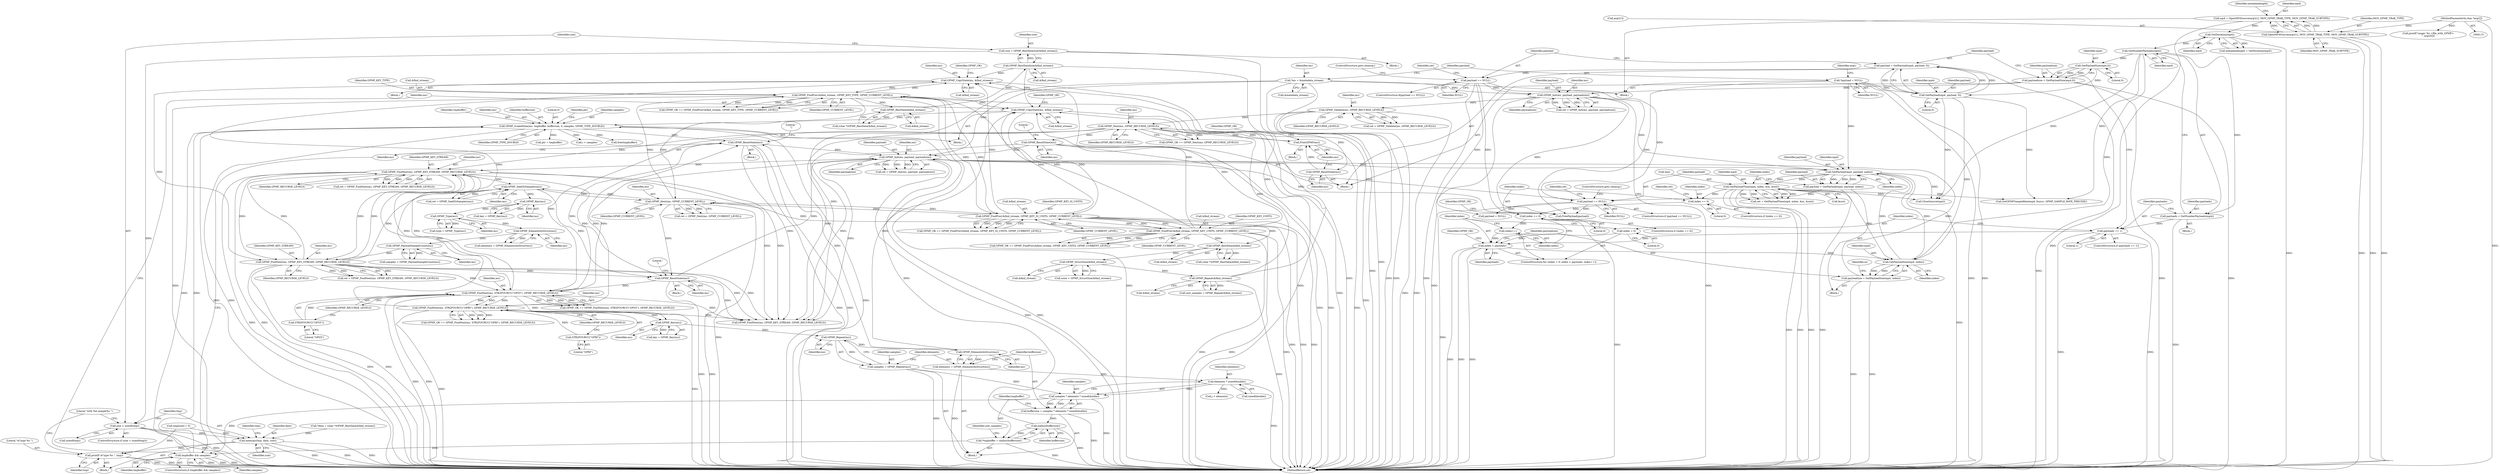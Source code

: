 digraph "0_gpmf-parser_341f12cd5b97ab419e53853ca00176457c9f1681_0@API" {
"1000379" [label="(Call,size < sizeof(tmp))"];
"1000373" [label="(Call,size = GPMF_RawDataSize(&find_stream))"];
"1000375" [label="(Call,GPMF_RawDataSize(&find_stream))"];
"1000369" [label="(Call,GPMF_RawData(&find_stream))"];
"1000357" [label="(Call,GPMF_FindPrev(&find_stream, GPMF_KEY_TYPE, GPMF_CURRENT_LEVEL))"];
"1000350" [label="(Call,GPMF_CopyState(ms, &find_stream))"];
"1000335" [label="(Call,GPMF_PayloadSampleCount(ms))"];
"1000330" [label="(Call,GPMF_ElementsInStruct(ms))"];
"1000325" [label="(Call,GPMF_Type(ms))"];
"1000320" [label="(Call,GPMF_Key(ms))"];
"1000310" [label="(Call,GPMF_SeekToSamples(ms))"];
"1000421" [label="(Call,GPMF_FindNext(ms, GPMF_KEY_STREAM, GPMF_RECURSE_LEVELS))"];
"1000299" [label="(Call,GPMF_FindNext(ms, GPMF_KEY_STREAM, GPMF_RECURSE_LEVELS))"];
"1000283" [label="(Call,GPMF_Init(ms, payload, payloadsize))"];
"1000125" [label="(Call,*ms = &metadata_stream)"];
"1000228" [label="(Call,GPMF_ResetState(ms))"];
"1000225" [label="(Call,GPMF_Next(ms, GPMF_RECURSE_LEVELS))"];
"1000221" [label="(Call,PrintGPMF(ms))"];
"1000217" [label="(Call,GPMF_ResetState(ms))"];
"1000206" [label="(Call,GPMF_Validate(ms, GPMF_RECURSE_LEVELS))"];
"1000195" [label="(Call,GPMF_Init(ms, payload, payloadsize))"];
"1000189" [label="(Call,payload == NULL)"];
"1000182" [label="(Call,payload = GetPayload(mp4, payload, 0))"];
"1000184" [label="(Call,GetPayload(mp4, payload, 0))"];
"1000179" [label="(Call,GetPayloadSize(mp4,0))"];
"1000169" [label="(Call,GetNumberPayloads(mp4))"];
"1000158" [label="(Call,GetDuration(mp4))"];
"1000148" [label="(Call,mp4 = OpenMP4Source(argv[1], MOV_GPMF_TRAK_TYPE, MOV_GPMF_TRAK_SUBTYPE))"];
"1000150" [label="(Call,OpenMP4Source(argv[1], MOV_GPMF_TRAK_TYPE, MOV_GPMF_TRAK_SUBTYPE))"];
"1000117" [label="(MethodParameterIn,char *argv[])"];
"1000131" [label="(Call,*payload = NULL)"];
"1000177" [label="(Call,payloadsize = GetPayloadSize(mp4,0))"];
"1000623" [label="(Call,GPMF_ResetState(ms))"];
"1000576" [label="(Call,GPMF_ScaledData(ms, tmpbuffer, buffersize, 0, samples, GPMF_TYPE_DOUBLE))"];
"1000510" [label="(Call,GPMF_CopyState(ms, &find_stream))"];
"1000476" [label="(Call,GPMF_ElementsInStruct(ms))"];
"1000471" [label="(Call,GPMF_Repeat(ms))"];
"1000466" [label="(Call,GPMF_Key(ms))"];
"1000457" [label="(Call,GPMF_FindNext(ms, STR2FOURCC(\"GPRI\"), GPMF_RECURSE_LEVELS))"];
"1000450" [label="(Call,GPMF_FindNext(ms, STR2FOURCC(\"GPS5\"), GPMF_RECURSE_LEVELS))"];
"1000437" [label="(Call,GPMF_ResetState(ms))"];
"1000434" [label="(Call,GPMF_Next(ms, GPMF_CURRENT_LEVEL))"];
"1000518" [label="(Call,GPMF_FindPrev(&find_stream, GPMF_KEY_SI_UNITS, GPMF_CURRENT_LEVEL))"];
"1000525" [label="(Call,GPMF_FindPrev(&find_stream, GPMF_KEY_UNITS, GPMF_CURRENT_LEVEL))"];
"1000452" [label="(Call,STR2FOURCC(\"GPS5\"))"];
"1000459" [label="(Call,STR2FOURCC(\"GPRI\"))"];
"1000547" [label="(Call,GPMF_Repeat(&find_stream))"];
"1000542" [label="(Call,GPMF_StructSize(&find_stream))"];
"1000536" [label="(Call,GPMF_RawData(&find_stream))"];
"1000504" [label="(Call,tmpbuffer && samples)"];
"1000490" [label="(Call,*tmpbuffer = malloc(buffersize))"];
"1000492" [label="(Call,malloc(buffersize))"];
"1000479" [label="(Call,buffersize = samples * elements * sizeof(double))"];
"1000481" [label="(Call,samples * elements * sizeof(double))"];
"1000469" [label="(Call,samples = GPMF_Repeat(ms))"];
"1000483" [label="(Call,elements * sizeof(double))"];
"1000474" [label="(Call,elements = GPMF_ElementsInStruct(ms))"];
"1000263" [label="(Call,payload == NULL)"];
"1000256" [label="(Call,payload = GetPayload(mp4, payload, index))"];
"1000258" [label="(Call,GetPayload(mp4, payload, index))"];
"1000245" [label="(Call,GetPayloadSize(mp4, index))"];
"1000269" [label="(Call,GetPayloadTime(mp4, index, &in, &out))"];
"1000236" [label="(Call,index < payloads)"];
"1000239" [label="(Call,index++)"];
"1000442" [label="(Call,index == 0)"];
"1000293" [label="(Call,index == 0)"];
"1000233" [label="(Call,index = 0)"];
"1000172" [label="(Call,payloads == 1)"];
"1000167" [label="(Call,payloads = GetNumberPayloads(mp4))"];
"1000243" [label="(Call,payloadsize = GetPayloadSize(mp4, index))"];
"1000384" [label="(Call,memcpy(tmp, data, size))"];
"1000393" [label="(Call,printf(\"of type %s \", tmp))"];
"1000283" [label="(Call,GPMF_Init(ms, payload, payloadsize))"];
"1000227" [label="(Identifier,GPMF_RECURSE_LEVELS)"];
"1000224" [label="(Identifier,GPMF_OK)"];
"1000204" [label="(Call,ret = GPMF_Validate(ms, GPMF_RECURSE_LEVELS))"];
"1000133" [label="(Identifier,NULL)"];
"1000576" [label="(Call,GPMF_ScaledData(ms, tmpbuffer, buffersize, 0, samples, GPMF_TYPE_DOUBLE))"];
"1000177" [label="(Call,payloadsize = GetPayloadSize(mp4,0))"];
"1000241" [label="(Block,)"];
"1000438" [label="(Identifier,ms)"];
"1000385" [label="(Identifier,tmp)"];
"1000629" [label="(Identifier,GPMF_OK)"];
"1000226" [label="(Identifier,ms)"];
"1000388" [label="(Call,tmp[size] = 0)"];
"1000491" [label="(Identifier,tmpbuffer)"];
"1000443" [label="(Identifier,index)"];
"1000523" [label="(Call,GPMF_OK == GPMF_FindPrev(&find_stream, GPMF_KEY_UNITS, GPMF_CURRENT_LEVEL))"];
"1000507" [label="(Block,)"];
"1000118" [label="(Block,)"];
"1000367" [label="(Call,(char *)GPMF_RawData(&find_stream))"];
"1000536" [label="(Call,GPMF_RawData(&find_stream))"];
"1000623" [label="(Call,GPMF_ResetState(ms))"];
"1000492" [label="(Call,malloc(buffersize))"];
"1000264" [label="(Identifier,payload)"];
"1000458" [label="(Identifier,ms)"];
"1000663" [label="(Call,payload = NULL)"];
"1000386" [label="(Identifier,data)"];
"1000484" [label="(Identifier,elements)"];
"1000257" [label="(Identifier,payload)"];
"1000172" [label="(Call,payloads == 1)"];
"1000503" [label="(ControlStructure,if (tmpbuffer && samples))"];
"1000357" [label="(Call,GPMF_FindPrev(&find_stream, GPMF_KEY_TYPE, GPMF_CURRENT_LEVEL))"];
"1000335" [label="(Call,GPMF_PayloadSampleCount(ms))"];
"1000630" [label="(Call,GPMF_FindNext(ms, GPMF_KEY_STREAM, GPMF_RECURSE_LEVELS))"];
"1000187" [label="(Literal,0)"];
"1000604" [label="(Call,j < elements)"];
"1000272" [label="(Call,&in)"];
"1000369" [label="(Call,GPMF_RawData(&find_stream))"];
"1000250" [label="(Identifier,in)"];
"1000442" [label="(Call,index == 0)"];
"1000547" [label="(Call,GPMF_Repeat(&find_stream))"];
"1000127" [label="(Call,&metadata_stream)"];
"1000183" [label="(Identifier,payload)"];
"1000510" [label="(Call,GPMF_CopyState(ms, &find_stream))"];
"1000472" [label="(Identifier,ms)"];
"1000302" [label="(Identifier,GPMF_RECURSE_LEVELS)"];
"1000375" [label="(Call,GPMF_RawDataSize(&find_stream))"];
"1000548" [label="(Call,&find_stream)"];
"1000301" [label="(Identifier,GPMF_KEY_STREAM)"];
"1000233" [label="(Call,index = 0)"];
"1000432" [label="(Call,ret = GPMF_Next(ms, GPMF_CURRENT_LEVEL))"];
"1000139" [label="(Call,printf(\"usage: %s <file_with_GPMF>\n\", argv[0]))"];
"1000260" [label="(Identifier,payload)"];
"1000519" [label="(Call,&find_stream)"];
"1000175" [label="(Block,)"];
"1000624" [label="(Identifier,ms)"];
"1000362" [label="(Block,)"];
"1000180" [label="(Identifier,mp4)"];
"1000497" [label="(Identifier,unit_samples)"];
"1000297" [label="(Call,ret = GPMF_FindNext(ms, GPMF_KEY_STREAM, GPMF_RECURSE_LEVELS))"];
"1000450" [label="(Call,GPMF_FindNext(ms, STR2FOURCC(\"GPS5\"), GPMF_RECURSE_LEVELS))"];
"1000298" [label="(Identifier,ret)"];
"1000132" [label="(Identifier,payload)"];
"1000268" [label="(Identifier,ret)"];
"1000325" [label="(Call,GPMF_Type(ms))"];
"1000434" [label="(Call,GPMF_Next(ms, GPMF_CURRENT_LEVEL))"];
"1000225" [label="(Call,GPMF_Next(ms, GPMF_RECURSE_LEVELS))"];
"1000308" [label="(Call,ret = GPMF_SeekToSamples(ms))"];
"1000355" [label="(Call,GPMF_OK == GPMF_FindPrev(&find_stream, GPMF_KEY_TYPE, GPMF_CURRENT_LEVEL))"];
"1000188" [label="(ControlStructure,if(payload == NULL))"];
"1000470" [label="(Identifier,samples)"];
"1000506" [label="(Identifier,samples)"];
"1000179" [label="(Call,GetPayloadSize(mp4,0))"];
"1000246" [label="(Identifier,mp4)"];
"1000181" [label="(Literal,0)"];
"1000222" [label="(Identifier,ms)"];
"1000131" [label="(Call,*payload = NULL)"];
"1000270" [label="(Identifier,mp4)"];
"1000185" [label="(Identifier,mp4)"];
"1000423" [label="(Identifier,GPMF_KEY_STREAM)"];
"1000460" [label="(Literal,\"GPRI\")"];
"1000361" [label="(Identifier,GPMF_CURRENT_LEVEL)"];
"1000258" [label="(Call,GetPayload(mp4, payload, index))"];
"1000173" [label="(Identifier,payloads)"];
"1000330" [label="(Call,GPMF_ElementsInStruct(ms))"];
"1000299" [label="(Call,GPMF_FindNext(ms, GPMF_KEY_STREAM, GPMF_RECURSE_LEVELS))"];
"1000526" [label="(Call,&find_stream)"];
"1000194" [label="(Identifier,ret)"];
"1000336" [label="(Identifier,ms)"];
"1000649" [label="(Call,GetGPMFSampleRate(mp4, fourcc, GPMF_SAMPLE_RATE_PRECISE))"];
"1000265" [label="(Identifier,NULL)"];
"1000517" [label="(Identifier,GPMF_OK)"];
"1000168" [label="(Identifier,payloads)"];
"1000542" [label="(Call,GPMF_StructSize(&find_stream))"];
"1000480" [label="(Identifier,buffersize)"];
"1000286" [label="(Identifier,payloadsize)"];
"1000424" [label="(Identifier,GPMF_RECURSE_LEVELS)"];
"1000381" [label="(Call,sizeof(tmp))"];
"1000333" [label="(Call,samples = GPMF_PayloadSampleCount(ms))"];
"1000159" [label="(Identifier,mp4)"];
"1000198" [label="(Identifier,payloadsize)"];
"1000191" [label="(Identifier,NULL)"];
"1000537" [label="(Call,&find_stream)"];
"1000261" [label="(Identifier,index)"];
"1000505" [label="(Identifier,tmpbuffer)"];
"1000217" [label="(Call,GPMF_ResetState(ms))"];
"1000485" [label="(Call,sizeof(double))"];
"1000157" [label="(Identifier,metadatalength)"];
"1000419" [label="(Call,ret = GPMF_FindNext(ms, GPMF_KEY_STREAM, GPMF_RECURSE_LEVELS))"];
"1000229" [label="(Identifier,ms)"];
"1000259" [label="(Identifier,mp4)"];
"1000577" [label="(Identifier,ms)"];
"1000117" [label="(MethodParameterIn,char *argv[])"];
"1000189" [label="(Call,payload == NULL)"];
"1000376" [label="(Call,&find_stream)"];
"1000384" [label="(Call,memcpy(tmp, data, size))"];
"1000579" [label="(Identifier,buffersize)"];
"1000235" [label="(Literal,0)"];
"1000387" [label="(Identifier,size)"];
"1000323" [label="(Call,type = GPMF_Type(ms))"];
"1000352" [label="(Call,&find_stream)"];
"1000326" [label="(Identifier,ms)"];
"1000284" [label="(Identifier,ms)"];
"1000245" [label="(Call,GetPayloadSize(mp4, index))"];
"1000437" [label="(Call,GPMF_ResetState(ms))"];
"1000148" [label="(Call,mp4 = OpenMP4Source(argv[1], MOV_GPMF_TRAK_TYPE, MOV_GPMF_TRAK_SUBTYPE))"];
"1000228" [label="(Call,GPMF_ResetState(ms))"];
"1000350" [label="(Call,GPMF_CopyState(ms, &find_stream))"];
"1000300" [label="(Identifier,ms)"];
"1000232" [label="(ControlStructure,for (index = 0; index < payloads; index++))"];
"1000154" [label="(Identifier,MOV_GPMF_TRAK_TYPE)"];
"1000511" [label="(Identifier,ms)"];
"1000543" [label="(Call,&find_stream)"];
"1000448" [label="(Call,GPMF_OK == GPMF_FindNext(ms, STR2FOURCC(\"GPS5\"), GPMF_RECURSE_LEVELS))"];
"1000474" [label="(Call,elements = GPMF_ElementsInStruct(ms))"];
"1000444" [label="(Literal,0)"];
"1000451" [label="(Identifier,ms)"];
"1000393" [label="(Call,printf(\"of type %s \", tmp))"];
"1000582" [label="(Identifier,GPMF_TYPE_DOUBLE)"];
"1000540" [label="(Call,ssize = GPMF_StructSize(&find_stream))"];
"1000151" [label="(Call,argv[1])"];
"1000379" [label="(Call,size < sizeof(tmp))"];
"1000169" [label="(Call,GetNumberPayloads(mp4))"];
"1000459" [label="(Call,STR2FOURCC(\"GPRI\"))"];
"1000263" [label="(Call,payload == NULL)"];
"1000493" [label="(Identifier,buffersize)"];
"1000190" [label="(Identifier,payload)"];
"1000452" [label="(Call,STR2FOURCC(\"GPS5\"))"];
"1000267" [label="(Call,ret = GetPayloadTime(mp4, index, &in, &out))"];
"1000440" [label="(Literal,\"\n\")"];
"1000455" [label="(Call,GPMF_OK == GPMF_FindNext(ms, STR2FOURCC(\"GPRI\"), GPMF_RECURSE_LEVELS))"];
"1000461" [label="(Identifier,GPMF_RECURSE_LEVELS)"];
"1000285" [label="(Identifier,payload)"];
"1000476" [label="(Call,GPMF_ElementsInStruct(ms))"];
"1000626" [label="(Literal,\"\n\")"];
"1000186" [label="(Identifier,payload)"];
"1000184" [label="(Call,GetPayload(mp4, payload, 0))"];
"1000525" [label="(Call,GPMF_FindPrev(&find_stream, GPMF_KEY_UNITS, GPMF_CURRENT_LEVEL))"];
"1000435" [label="(Identifier,ms)"];
"1000195" [label="(Call,GPMF_Init(ms, payload, payloadsize))"];
"1000383" [label="(Block,)"];
"1000155" [label="(Identifier,MOV_GPMF_TRAK_SUBTYPE)"];
"1000583" [label="(Call,ptr = tmpbuffer)"];
"1000380" [label="(Identifier,size)"];
"1000534" [label="(Call,(char *)GPMF_RawData(&find_stream))"];
"1000521" [label="(Identifier,GPMF_KEY_SI_UNITS)"];
"1000292" [label="(ControlStructure,if (index == 0))"];
"1000269" [label="(Call,GetPayloadTime(mp4, index, &in, &out))"];
"1000266" [label="(ControlStructure,goto cleanup;)"];
"1000240" [label="(Identifier,index)"];
"1000441" [label="(ControlStructure,if (index == 0))"];
"1000234" [label="(Identifier,index)"];
"1000197" [label="(Identifier,payload)"];
"1000126" [label="(Identifier,ms)"];
"1000475" [label="(Identifier,elements)"];
"1000374" [label="(Identifier,size)"];
"1000666" [label="(Call,CloseSource(mp4))"];
"1000318" [label="(Call,key = GPMF_Key(ms))"];
"1000244" [label="(Identifier,payloadsize)"];
"1000170" [label="(Identifier,mp4)"];
"1000351" [label="(Identifier,ms)"];
"1000490" [label="(Call,*tmpbuffer = malloc(buffersize))"];
"1000516" [label="(Call,GPMF_OK == GPMF_FindPrev(&find_stream, GPMF_KEY_SI_UNITS, GPMF_CURRENT_LEVEL))"];
"1000522" [label="(Identifier,GPMF_CURRENT_LEVEL)"];
"1000483" [label="(Call,elements * sizeof(double))"];
"1000518" [label="(Call,GPMF_FindPrev(&find_stream, GPMF_KEY_SI_UNITS, GPMF_CURRENT_LEVEL))"];
"1000196" [label="(Identifier,ms)"];
"1000158" [label="(Call,GetDuration(mp4))"];
"1000479" [label="(Call,buffersize = samples * elements * sizeof(double))"];
"1000149" [label="(Identifier,mp4)"];
"1000271" [label="(Identifier,index)"];
"1000238" [label="(Identifier,payloads)"];
"1000293" [label="(Call,index == 0)"];
"1000661" [label="(Call,FreePayload(payload))"];
"1000223" [label="(Call,GPMF_OK == GPMF_Next(ms, GPMF_RECURSE_LEVELS))"];
"1000445" [label="(Block,)"];
"1000545" [label="(Call,unit_samples = GPMF_Repeat(&find_stream))"];
"1000365" [label="(Call,*data = (char *)GPMF_RawData(&find_stream))"];
"1000467" [label="(Identifier,ms)"];
"1000394" [label="(Literal,\"of type %s \")"];
"1000193" [label="(Call,ret = GPMF_Init(ms, payload, payloadsize))"];
"1000471" [label="(Call,GPMF_Repeat(ms))"];
"1000449" [label="(Identifier,GPMF_OK)"];
"1000590" [label="(Call,i < samples)"];
"1000512" [label="(Call,&find_stream)"];
"1000207" [label="(Identifier,ms)"];
"1000320" [label="(Call,GPMF_Key(ms))"];
"1000262" [label="(ControlStructure,if (payload == NULL))"];
"1000294" [label="(Identifier,index)"];
"1000529" [label="(Identifier,GPMF_CURRENT_LEVEL)"];
"1000464" [label="(Call,key = GPMF_Key(ms))"];
"1000580" [label="(Literal,0)"];
"1000192" [label="(ControlStructure,goto cleanup;)"];
"1000378" [label="(ControlStructure,if (size < sizeof(tmp)))"];
"1000156" [label="(Call,metadatalength = GetDuration(mp4))"];
"1000477" [label="(Identifier,ms)"];
"1000239" [label="(Call,index++)"];
"1000348" [label="(Block,)"];
"1000321" [label="(Identifier,ms)"];
"1000670" [label="(MethodReturn,int)"];
"1000220" [label="(Block,)"];
"1000150" [label="(Call,OpenMP4Source(argv[1], MOV_GPMF_TRAK_TYPE, MOV_GPMF_TRAK_SUBTYPE))"];
"1000584" [label="(Identifier,ptr)"];
"1000469" [label="(Call,samples = GPMF_Repeat(ms))"];
"1000218" [label="(Identifier,ms)"];
"1000454" [label="(Identifier,GPMF_RECURSE_LEVELS)"];
"1000436" [label="(Identifier,GPMF_CURRENT_LEVEL)"];
"1000581" [label="(Identifier,samples)"];
"1000295" [label="(Literal,0)"];
"1000390" [label="(Identifier,tmp)"];
"1000296" [label="(Block,)"];
"1000125" [label="(Call,*ms = &metadata_stream)"];
"1000247" [label="(Identifier,index)"];
"1000182" [label="(Call,payload = GetPayload(mp4, payload, 0))"];
"1000174" [label="(Literal,1)"];
"1000578" [label="(Identifier,tmpbuffer)"];
"1000164" [label="(Block,)"];
"1000453" [label="(Literal,\"GPS5\")"];
"1000256" [label="(Call,payload = GetPayload(mp4, payload, index))"];
"1000171" [label="(ControlStructure,if (payloads == 1))"];
"1000311" [label="(Identifier,ms)"];
"1000395" [label="(Identifier,tmp)"];
"1000457" [label="(Call,GPMF_FindNext(ms, STR2FOURCC(\"GPRI\"), GPMF_RECURSE_LEVELS))"];
"1000178" [label="(Identifier,payloadsize)"];
"1000281" [label="(Call,ret = GPMF_Init(ms, payload, payloadsize))"];
"1000402" [label="(Literal,\"with %d sample%s \")"];
"1000236" [label="(Call,index < payloads)"];
"1000328" [label="(Call,elements = GPMF_ElementsInStruct(ms))"];
"1000621" [label="(Call,free(tmpbuffer))"];
"1000466" [label="(Call,GPMF_Key(ms))"];
"1000370" [label="(Call,&find_stream)"];
"1000356" [label="(Identifier,GPMF_OK)"];
"1000358" [label="(Call,&find_stream)"];
"1000528" [label="(Identifier,GPMF_KEY_UNITS)"];
"1000221" [label="(Call,PrintGPMF(ms))"];
"1000231" [label="(Literal,\"\n\")"];
"1000373" [label="(Call,size = GPMF_RawDataSize(&find_stream))"];
"1000237" [label="(Identifier,index)"];
"1000206" [label="(Call,GPMF_Validate(ms, GPMF_RECURSE_LEVELS))"];
"1000331" [label="(Identifier,ms)"];
"1000482" [label="(Identifier,samples)"];
"1000243" [label="(Call,payloadsize = GetPayloadSize(mp4, index))"];
"1000504" [label="(Call,tmpbuffer && samples)"];
"1000421" [label="(Call,GPMF_FindNext(ms, GPMF_KEY_STREAM, GPMF_RECURSE_LEVELS))"];
"1000360" [label="(Identifier,GPMF_KEY_TYPE)"];
"1000422" [label="(Identifier,ms)"];
"1000208" [label="(Identifier,GPMF_RECURSE_LEVELS)"];
"1000462" [label="(Block,)"];
"1000481" [label="(Call,samples * elements * sizeof(double))"];
"1000167" [label="(Call,payloads = GetNumberPayloads(mp4))"];
"1000274" [label="(Call,&out)"];
"1000310" [label="(Call,GPMF_SeekToSamples(ms))"];
"1000136" [label="(Identifier,argc)"];
"1000379" -> "1000378"  [label="AST: "];
"1000379" -> "1000381"  [label="CFG: "];
"1000380" -> "1000379"  [label="AST: "];
"1000381" -> "1000379"  [label="AST: "];
"1000385" -> "1000379"  [label="CFG: "];
"1000402" -> "1000379"  [label="CFG: "];
"1000379" -> "1000670"  [label="DDG: "];
"1000379" -> "1000670"  [label="DDG: "];
"1000373" -> "1000379"  [label="DDG: "];
"1000379" -> "1000384"  [label="DDG: "];
"1000373" -> "1000362"  [label="AST: "];
"1000373" -> "1000375"  [label="CFG: "];
"1000374" -> "1000373"  [label="AST: "];
"1000375" -> "1000373"  [label="AST: "];
"1000380" -> "1000373"  [label="CFG: "];
"1000373" -> "1000670"  [label="DDG: "];
"1000375" -> "1000373"  [label="DDG: "];
"1000375" -> "1000376"  [label="CFG: "];
"1000376" -> "1000375"  [label="AST: "];
"1000375" -> "1000670"  [label="DDG: "];
"1000375" -> "1000350"  [label="DDG: "];
"1000369" -> "1000375"  [label="DDG: "];
"1000375" -> "1000510"  [label="DDG: "];
"1000369" -> "1000367"  [label="AST: "];
"1000369" -> "1000370"  [label="CFG: "];
"1000370" -> "1000369"  [label="AST: "];
"1000367" -> "1000369"  [label="CFG: "];
"1000369" -> "1000367"  [label="DDG: "];
"1000357" -> "1000369"  [label="DDG: "];
"1000357" -> "1000355"  [label="AST: "];
"1000357" -> "1000361"  [label="CFG: "];
"1000358" -> "1000357"  [label="AST: "];
"1000360" -> "1000357"  [label="AST: "];
"1000361" -> "1000357"  [label="AST: "];
"1000355" -> "1000357"  [label="CFG: "];
"1000357" -> "1000670"  [label="DDG: "];
"1000357" -> "1000670"  [label="DDG: "];
"1000357" -> "1000670"  [label="DDG: "];
"1000357" -> "1000350"  [label="DDG: "];
"1000357" -> "1000355"  [label="DDG: "];
"1000357" -> "1000355"  [label="DDG: "];
"1000357" -> "1000355"  [label="DDG: "];
"1000350" -> "1000357"  [label="DDG: "];
"1000518" -> "1000357"  [label="DDG: "];
"1000525" -> "1000357"  [label="DDG: "];
"1000434" -> "1000357"  [label="DDG: "];
"1000357" -> "1000434"  [label="DDG: "];
"1000357" -> "1000510"  [label="DDG: "];
"1000357" -> "1000518"  [label="DDG: "];
"1000350" -> "1000348"  [label="AST: "];
"1000350" -> "1000352"  [label="CFG: "];
"1000351" -> "1000350"  [label="AST: "];
"1000352" -> "1000350"  [label="AST: "];
"1000356" -> "1000350"  [label="CFG: "];
"1000350" -> "1000670"  [label="DDG: "];
"1000335" -> "1000350"  [label="DDG: "];
"1000547" -> "1000350"  [label="DDG: "];
"1000518" -> "1000350"  [label="DDG: "];
"1000525" -> "1000350"  [label="DDG: "];
"1000350" -> "1000421"  [label="DDG: "];
"1000335" -> "1000333"  [label="AST: "];
"1000335" -> "1000336"  [label="CFG: "];
"1000336" -> "1000335"  [label="AST: "];
"1000333" -> "1000335"  [label="CFG: "];
"1000335" -> "1000333"  [label="DDG: "];
"1000330" -> "1000335"  [label="DDG: "];
"1000335" -> "1000421"  [label="DDG: "];
"1000330" -> "1000328"  [label="AST: "];
"1000330" -> "1000331"  [label="CFG: "];
"1000331" -> "1000330"  [label="AST: "];
"1000328" -> "1000330"  [label="CFG: "];
"1000330" -> "1000328"  [label="DDG: "];
"1000325" -> "1000330"  [label="DDG: "];
"1000325" -> "1000323"  [label="AST: "];
"1000325" -> "1000326"  [label="CFG: "];
"1000326" -> "1000325"  [label="AST: "];
"1000323" -> "1000325"  [label="CFG: "];
"1000325" -> "1000323"  [label="DDG: "];
"1000320" -> "1000325"  [label="DDG: "];
"1000320" -> "1000318"  [label="AST: "];
"1000320" -> "1000321"  [label="CFG: "];
"1000321" -> "1000320"  [label="AST: "];
"1000318" -> "1000320"  [label="CFG: "];
"1000320" -> "1000318"  [label="DDG: "];
"1000310" -> "1000320"  [label="DDG: "];
"1000310" -> "1000308"  [label="AST: "];
"1000310" -> "1000311"  [label="CFG: "];
"1000311" -> "1000310"  [label="AST: "];
"1000308" -> "1000310"  [label="CFG: "];
"1000310" -> "1000308"  [label="DDG: "];
"1000421" -> "1000310"  [label="DDG: "];
"1000299" -> "1000310"  [label="DDG: "];
"1000434" -> "1000310"  [label="DDG: "];
"1000310" -> "1000434"  [label="DDG: "];
"1000310" -> "1000437"  [label="DDG: "];
"1000421" -> "1000419"  [label="AST: "];
"1000421" -> "1000424"  [label="CFG: "];
"1000422" -> "1000421"  [label="AST: "];
"1000423" -> "1000421"  [label="AST: "];
"1000424" -> "1000421"  [label="AST: "];
"1000419" -> "1000421"  [label="CFG: "];
"1000421" -> "1000670"  [label="DDG: "];
"1000421" -> "1000670"  [label="DDG: "];
"1000421" -> "1000299"  [label="DDG: "];
"1000421" -> "1000299"  [label="DDG: "];
"1000421" -> "1000419"  [label="DDG: "];
"1000421" -> "1000419"  [label="DDG: "];
"1000421" -> "1000419"  [label="DDG: "];
"1000299" -> "1000421"  [label="DDG: "];
"1000299" -> "1000421"  [label="DDG: "];
"1000421" -> "1000437"  [label="DDG: "];
"1000421" -> "1000450"  [label="DDG: "];
"1000421" -> "1000630"  [label="DDG: "];
"1000421" -> "1000630"  [label="DDG: "];
"1000299" -> "1000297"  [label="AST: "];
"1000299" -> "1000302"  [label="CFG: "];
"1000300" -> "1000299"  [label="AST: "];
"1000301" -> "1000299"  [label="AST: "];
"1000302" -> "1000299"  [label="AST: "];
"1000297" -> "1000299"  [label="CFG: "];
"1000299" -> "1000670"  [label="DDG: "];
"1000299" -> "1000670"  [label="DDG: "];
"1000299" -> "1000297"  [label="DDG: "];
"1000299" -> "1000297"  [label="DDG: "];
"1000299" -> "1000297"  [label="DDG: "];
"1000283" -> "1000299"  [label="DDG: "];
"1000457" -> "1000299"  [label="DDG: "];
"1000225" -> "1000299"  [label="DDG: "];
"1000450" -> "1000299"  [label="DDG: "];
"1000299" -> "1000437"  [label="DDG: "];
"1000299" -> "1000450"  [label="DDG: "];
"1000299" -> "1000630"  [label="DDG: "];
"1000299" -> "1000630"  [label="DDG: "];
"1000283" -> "1000281"  [label="AST: "];
"1000283" -> "1000286"  [label="CFG: "];
"1000284" -> "1000283"  [label="AST: "];
"1000285" -> "1000283"  [label="AST: "];
"1000286" -> "1000283"  [label="AST: "];
"1000281" -> "1000283"  [label="CFG: "];
"1000283" -> "1000670"  [label="DDG: "];
"1000283" -> "1000670"  [label="DDG: "];
"1000283" -> "1000258"  [label="DDG: "];
"1000283" -> "1000281"  [label="DDG: "];
"1000283" -> "1000281"  [label="DDG: "];
"1000283" -> "1000281"  [label="DDG: "];
"1000125" -> "1000283"  [label="DDG: "];
"1000228" -> "1000283"  [label="DDG: "];
"1000623" -> "1000283"  [label="DDG: "];
"1000437" -> "1000283"  [label="DDG: "];
"1000263" -> "1000283"  [label="DDG: "];
"1000243" -> "1000283"  [label="DDG: "];
"1000283" -> "1000450"  [label="DDG: "];
"1000283" -> "1000630"  [label="DDG: "];
"1000283" -> "1000661"  [label="DDG: "];
"1000125" -> "1000118"  [label="AST: "];
"1000125" -> "1000127"  [label="CFG: "];
"1000126" -> "1000125"  [label="AST: "];
"1000127" -> "1000125"  [label="AST: "];
"1000132" -> "1000125"  [label="CFG: "];
"1000125" -> "1000670"  [label="DDG: "];
"1000125" -> "1000670"  [label="DDG: "];
"1000125" -> "1000195"  [label="DDG: "];
"1000125" -> "1000630"  [label="DDG: "];
"1000228" -> "1000175"  [label="AST: "];
"1000228" -> "1000229"  [label="CFG: "];
"1000229" -> "1000228"  [label="AST: "];
"1000231" -> "1000228"  [label="CFG: "];
"1000228" -> "1000670"  [label="DDG: "];
"1000228" -> "1000670"  [label="DDG: "];
"1000225" -> "1000228"  [label="DDG: "];
"1000228" -> "1000630"  [label="DDG: "];
"1000225" -> "1000223"  [label="AST: "];
"1000225" -> "1000227"  [label="CFG: "];
"1000226" -> "1000225"  [label="AST: "];
"1000227" -> "1000225"  [label="AST: "];
"1000223" -> "1000225"  [label="CFG: "];
"1000225" -> "1000670"  [label="DDG: "];
"1000225" -> "1000221"  [label="DDG: "];
"1000225" -> "1000223"  [label="DDG: "];
"1000225" -> "1000223"  [label="DDG: "];
"1000221" -> "1000225"  [label="DDG: "];
"1000206" -> "1000225"  [label="DDG: "];
"1000225" -> "1000450"  [label="DDG: "];
"1000225" -> "1000630"  [label="DDG: "];
"1000221" -> "1000220"  [label="AST: "];
"1000221" -> "1000222"  [label="CFG: "];
"1000222" -> "1000221"  [label="AST: "];
"1000224" -> "1000221"  [label="CFG: "];
"1000221" -> "1000670"  [label="DDG: "];
"1000217" -> "1000221"  [label="DDG: "];
"1000217" -> "1000175"  [label="AST: "];
"1000217" -> "1000218"  [label="CFG: "];
"1000218" -> "1000217"  [label="AST: "];
"1000222" -> "1000217"  [label="CFG: "];
"1000206" -> "1000217"  [label="DDG: "];
"1000206" -> "1000204"  [label="AST: "];
"1000206" -> "1000208"  [label="CFG: "];
"1000207" -> "1000206"  [label="AST: "];
"1000208" -> "1000206"  [label="AST: "];
"1000204" -> "1000206"  [label="CFG: "];
"1000206" -> "1000670"  [label="DDG: "];
"1000206" -> "1000670"  [label="DDG: "];
"1000206" -> "1000204"  [label="DDG: "];
"1000206" -> "1000204"  [label="DDG: "];
"1000195" -> "1000206"  [label="DDG: "];
"1000195" -> "1000193"  [label="AST: "];
"1000195" -> "1000198"  [label="CFG: "];
"1000196" -> "1000195"  [label="AST: "];
"1000197" -> "1000195"  [label="AST: "];
"1000198" -> "1000195"  [label="AST: "];
"1000193" -> "1000195"  [label="CFG: "];
"1000195" -> "1000670"  [label="DDG: "];
"1000195" -> "1000670"  [label="DDG: "];
"1000195" -> "1000193"  [label="DDG: "];
"1000195" -> "1000193"  [label="DDG: "];
"1000195" -> "1000193"  [label="DDG: "];
"1000189" -> "1000195"  [label="DDG: "];
"1000177" -> "1000195"  [label="DDG: "];
"1000195" -> "1000258"  [label="DDG: "];
"1000195" -> "1000661"  [label="DDG: "];
"1000189" -> "1000188"  [label="AST: "];
"1000189" -> "1000191"  [label="CFG: "];
"1000190" -> "1000189"  [label="AST: "];
"1000191" -> "1000189"  [label="AST: "];
"1000192" -> "1000189"  [label="CFG: "];
"1000194" -> "1000189"  [label="CFG: "];
"1000189" -> "1000670"  [label="DDG: "];
"1000182" -> "1000189"  [label="DDG: "];
"1000189" -> "1000263"  [label="DDG: "];
"1000189" -> "1000661"  [label="DDG: "];
"1000189" -> "1000663"  [label="DDG: "];
"1000182" -> "1000175"  [label="AST: "];
"1000182" -> "1000184"  [label="CFG: "];
"1000183" -> "1000182"  [label="AST: "];
"1000184" -> "1000182"  [label="AST: "];
"1000190" -> "1000182"  [label="CFG: "];
"1000182" -> "1000670"  [label="DDG: "];
"1000184" -> "1000182"  [label="DDG: "];
"1000184" -> "1000182"  [label="DDG: "];
"1000184" -> "1000182"  [label="DDG: "];
"1000184" -> "1000187"  [label="CFG: "];
"1000185" -> "1000184"  [label="AST: "];
"1000186" -> "1000184"  [label="AST: "];
"1000187" -> "1000184"  [label="AST: "];
"1000179" -> "1000184"  [label="DDG: "];
"1000131" -> "1000184"  [label="DDG: "];
"1000184" -> "1000245"  [label="DDG: "];
"1000184" -> "1000649"  [label="DDG: "];
"1000184" -> "1000666"  [label="DDG: "];
"1000179" -> "1000177"  [label="AST: "];
"1000179" -> "1000181"  [label="CFG: "];
"1000180" -> "1000179"  [label="AST: "];
"1000181" -> "1000179"  [label="AST: "];
"1000177" -> "1000179"  [label="CFG: "];
"1000179" -> "1000177"  [label="DDG: "];
"1000179" -> "1000177"  [label="DDG: "];
"1000169" -> "1000179"  [label="DDG: "];
"1000169" -> "1000167"  [label="AST: "];
"1000169" -> "1000170"  [label="CFG: "];
"1000170" -> "1000169"  [label="AST: "];
"1000167" -> "1000169"  [label="CFG: "];
"1000169" -> "1000167"  [label="DDG: "];
"1000158" -> "1000169"  [label="DDG: "];
"1000169" -> "1000245"  [label="DDG: "];
"1000169" -> "1000649"  [label="DDG: "];
"1000169" -> "1000666"  [label="DDG: "];
"1000158" -> "1000156"  [label="AST: "];
"1000158" -> "1000159"  [label="CFG: "];
"1000159" -> "1000158"  [label="AST: "];
"1000156" -> "1000158"  [label="CFG: "];
"1000158" -> "1000670"  [label="DDG: "];
"1000158" -> "1000156"  [label="DDG: "];
"1000148" -> "1000158"  [label="DDG: "];
"1000148" -> "1000118"  [label="AST: "];
"1000148" -> "1000150"  [label="CFG: "];
"1000149" -> "1000148"  [label="AST: "];
"1000150" -> "1000148"  [label="AST: "];
"1000157" -> "1000148"  [label="CFG: "];
"1000148" -> "1000670"  [label="DDG: "];
"1000150" -> "1000148"  [label="DDG: "];
"1000150" -> "1000148"  [label="DDG: "];
"1000150" -> "1000148"  [label="DDG: "];
"1000150" -> "1000155"  [label="CFG: "];
"1000151" -> "1000150"  [label="AST: "];
"1000154" -> "1000150"  [label="AST: "];
"1000155" -> "1000150"  [label="AST: "];
"1000150" -> "1000670"  [label="DDG: "];
"1000150" -> "1000670"  [label="DDG: "];
"1000150" -> "1000670"  [label="DDG: "];
"1000117" -> "1000150"  [label="DDG: "];
"1000117" -> "1000115"  [label="AST: "];
"1000117" -> "1000670"  [label="DDG: "];
"1000117" -> "1000139"  [label="DDG: "];
"1000131" -> "1000118"  [label="AST: "];
"1000131" -> "1000133"  [label="CFG: "];
"1000132" -> "1000131"  [label="AST: "];
"1000133" -> "1000131"  [label="AST: "];
"1000136" -> "1000131"  [label="CFG: "];
"1000131" -> "1000670"  [label="DDG: "];
"1000131" -> "1000670"  [label="DDG: "];
"1000131" -> "1000258"  [label="DDG: "];
"1000131" -> "1000661"  [label="DDG: "];
"1000177" -> "1000175"  [label="AST: "];
"1000178" -> "1000177"  [label="AST: "];
"1000183" -> "1000177"  [label="CFG: "];
"1000177" -> "1000670"  [label="DDG: "];
"1000177" -> "1000670"  [label="DDG: "];
"1000623" -> "1000445"  [label="AST: "];
"1000623" -> "1000624"  [label="CFG: "];
"1000624" -> "1000623"  [label="AST: "];
"1000626" -> "1000623"  [label="CFG: "];
"1000623" -> "1000670"  [label="DDG: "];
"1000623" -> "1000670"  [label="DDG: "];
"1000576" -> "1000623"  [label="DDG: "];
"1000476" -> "1000623"  [label="DDG: "];
"1000457" -> "1000623"  [label="DDG: "];
"1000450" -> "1000623"  [label="DDG: "];
"1000623" -> "1000630"  [label="DDG: "];
"1000576" -> "1000507"  [label="AST: "];
"1000576" -> "1000582"  [label="CFG: "];
"1000577" -> "1000576"  [label="AST: "];
"1000578" -> "1000576"  [label="AST: "];
"1000579" -> "1000576"  [label="AST: "];
"1000580" -> "1000576"  [label="AST: "];
"1000581" -> "1000576"  [label="AST: "];
"1000582" -> "1000576"  [label="AST: "];
"1000584" -> "1000576"  [label="CFG: "];
"1000576" -> "1000670"  [label="DDG: "];
"1000576" -> "1000670"  [label="DDG: "];
"1000576" -> "1000670"  [label="DDG: "];
"1000510" -> "1000576"  [label="DDG: "];
"1000504" -> "1000576"  [label="DDG: "];
"1000504" -> "1000576"  [label="DDG: "];
"1000492" -> "1000576"  [label="DDG: "];
"1000576" -> "1000583"  [label="DDG: "];
"1000576" -> "1000590"  [label="DDG: "];
"1000576" -> "1000621"  [label="DDG: "];
"1000510" -> "1000507"  [label="AST: "];
"1000510" -> "1000512"  [label="CFG: "];
"1000511" -> "1000510"  [label="AST: "];
"1000512" -> "1000510"  [label="AST: "];
"1000517" -> "1000510"  [label="CFG: "];
"1000510" -> "1000670"  [label="DDG: "];
"1000476" -> "1000510"  [label="DDG: "];
"1000547" -> "1000510"  [label="DDG: "];
"1000518" -> "1000510"  [label="DDG: "];
"1000525" -> "1000510"  [label="DDG: "];
"1000510" -> "1000518"  [label="DDG: "];
"1000476" -> "1000474"  [label="AST: "];
"1000476" -> "1000477"  [label="CFG: "];
"1000477" -> "1000476"  [label="AST: "];
"1000474" -> "1000476"  [label="CFG: "];
"1000476" -> "1000474"  [label="DDG: "];
"1000471" -> "1000476"  [label="DDG: "];
"1000471" -> "1000469"  [label="AST: "];
"1000471" -> "1000472"  [label="CFG: "];
"1000472" -> "1000471"  [label="AST: "];
"1000469" -> "1000471"  [label="CFG: "];
"1000471" -> "1000469"  [label="DDG: "];
"1000466" -> "1000471"  [label="DDG: "];
"1000466" -> "1000464"  [label="AST: "];
"1000466" -> "1000467"  [label="CFG: "];
"1000467" -> "1000466"  [label="AST: "];
"1000464" -> "1000466"  [label="CFG: "];
"1000466" -> "1000464"  [label="DDG: "];
"1000457" -> "1000466"  [label="DDG: "];
"1000450" -> "1000466"  [label="DDG: "];
"1000457" -> "1000455"  [label="AST: "];
"1000457" -> "1000461"  [label="CFG: "];
"1000458" -> "1000457"  [label="AST: "];
"1000459" -> "1000457"  [label="AST: "];
"1000461" -> "1000457"  [label="AST: "];
"1000455" -> "1000457"  [label="CFG: "];
"1000457" -> "1000670"  [label="DDG: "];
"1000457" -> "1000670"  [label="DDG: "];
"1000457" -> "1000450"  [label="DDG: "];
"1000457" -> "1000455"  [label="DDG: "];
"1000457" -> "1000455"  [label="DDG: "];
"1000457" -> "1000455"  [label="DDG: "];
"1000450" -> "1000457"  [label="DDG: "];
"1000450" -> "1000457"  [label="DDG: "];
"1000459" -> "1000457"  [label="DDG: "];
"1000457" -> "1000630"  [label="DDG: "];
"1000450" -> "1000448"  [label="AST: "];
"1000450" -> "1000454"  [label="CFG: "];
"1000451" -> "1000450"  [label="AST: "];
"1000452" -> "1000450"  [label="AST: "];
"1000454" -> "1000450"  [label="AST: "];
"1000448" -> "1000450"  [label="CFG: "];
"1000450" -> "1000670"  [label="DDG: "];
"1000450" -> "1000670"  [label="DDG: "];
"1000450" -> "1000448"  [label="DDG: "];
"1000450" -> "1000448"  [label="DDG: "];
"1000450" -> "1000448"  [label="DDG: "];
"1000437" -> "1000450"  [label="DDG: "];
"1000452" -> "1000450"  [label="DDG: "];
"1000450" -> "1000630"  [label="DDG: "];
"1000437" -> "1000296"  [label="AST: "];
"1000437" -> "1000438"  [label="CFG: "];
"1000438" -> "1000437"  [label="AST: "];
"1000440" -> "1000437"  [label="CFG: "];
"1000437" -> "1000670"  [label="DDG: "];
"1000437" -> "1000670"  [label="DDG: "];
"1000434" -> "1000437"  [label="DDG: "];
"1000437" -> "1000630"  [label="DDG: "];
"1000434" -> "1000432"  [label="AST: "];
"1000434" -> "1000436"  [label="CFG: "];
"1000435" -> "1000434"  [label="AST: "];
"1000436" -> "1000434"  [label="AST: "];
"1000432" -> "1000434"  [label="CFG: "];
"1000434" -> "1000670"  [label="DDG: "];
"1000434" -> "1000432"  [label="DDG: "];
"1000434" -> "1000432"  [label="DDG: "];
"1000518" -> "1000434"  [label="DDG: "];
"1000525" -> "1000434"  [label="DDG: "];
"1000434" -> "1000518"  [label="DDG: "];
"1000518" -> "1000516"  [label="AST: "];
"1000518" -> "1000522"  [label="CFG: "];
"1000519" -> "1000518"  [label="AST: "];
"1000521" -> "1000518"  [label="AST: "];
"1000522" -> "1000518"  [label="AST: "];
"1000516" -> "1000518"  [label="CFG: "];
"1000518" -> "1000670"  [label="DDG: "];
"1000518" -> "1000670"  [label="DDG: "];
"1000518" -> "1000670"  [label="DDG: "];
"1000518" -> "1000516"  [label="DDG: "];
"1000518" -> "1000516"  [label="DDG: "];
"1000518" -> "1000516"  [label="DDG: "];
"1000525" -> "1000518"  [label="DDG: "];
"1000518" -> "1000525"  [label="DDG: "];
"1000518" -> "1000525"  [label="DDG: "];
"1000518" -> "1000536"  [label="DDG: "];
"1000525" -> "1000523"  [label="AST: "];
"1000525" -> "1000529"  [label="CFG: "];
"1000526" -> "1000525"  [label="AST: "];
"1000528" -> "1000525"  [label="AST: "];
"1000529" -> "1000525"  [label="AST: "];
"1000523" -> "1000525"  [label="CFG: "];
"1000525" -> "1000670"  [label="DDG: "];
"1000525" -> "1000670"  [label="DDG: "];
"1000525" -> "1000670"  [label="DDG: "];
"1000525" -> "1000523"  [label="DDG: "];
"1000525" -> "1000523"  [label="DDG: "];
"1000525" -> "1000523"  [label="DDG: "];
"1000525" -> "1000536"  [label="DDG: "];
"1000452" -> "1000453"  [label="CFG: "];
"1000453" -> "1000452"  [label="AST: "];
"1000454" -> "1000452"  [label="CFG: "];
"1000459" -> "1000460"  [label="CFG: "];
"1000460" -> "1000459"  [label="AST: "];
"1000461" -> "1000459"  [label="CFG: "];
"1000547" -> "1000545"  [label="AST: "];
"1000547" -> "1000548"  [label="CFG: "];
"1000548" -> "1000547"  [label="AST: "];
"1000545" -> "1000547"  [label="CFG: "];
"1000547" -> "1000670"  [label="DDG: "];
"1000547" -> "1000545"  [label="DDG: "];
"1000542" -> "1000547"  [label="DDG: "];
"1000542" -> "1000540"  [label="AST: "];
"1000542" -> "1000543"  [label="CFG: "];
"1000543" -> "1000542"  [label="AST: "];
"1000540" -> "1000542"  [label="CFG: "];
"1000542" -> "1000540"  [label="DDG: "];
"1000536" -> "1000542"  [label="DDG: "];
"1000536" -> "1000534"  [label="AST: "];
"1000536" -> "1000537"  [label="CFG: "];
"1000537" -> "1000536"  [label="AST: "];
"1000534" -> "1000536"  [label="CFG: "];
"1000536" -> "1000534"  [label="DDG: "];
"1000504" -> "1000503"  [label="AST: "];
"1000504" -> "1000505"  [label="CFG: "];
"1000504" -> "1000506"  [label="CFG: "];
"1000505" -> "1000504"  [label="AST: "];
"1000506" -> "1000504"  [label="AST: "];
"1000511" -> "1000504"  [label="CFG: "];
"1000624" -> "1000504"  [label="CFG: "];
"1000504" -> "1000670"  [label="DDG: "];
"1000504" -> "1000670"  [label="DDG: "];
"1000504" -> "1000670"  [label="DDG: "];
"1000490" -> "1000504"  [label="DDG: "];
"1000481" -> "1000504"  [label="DDG: "];
"1000490" -> "1000462"  [label="AST: "];
"1000490" -> "1000492"  [label="CFG: "];
"1000491" -> "1000490"  [label="AST: "];
"1000492" -> "1000490"  [label="AST: "];
"1000497" -> "1000490"  [label="CFG: "];
"1000490" -> "1000670"  [label="DDG: "];
"1000492" -> "1000490"  [label="DDG: "];
"1000492" -> "1000493"  [label="CFG: "];
"1000493" -> "1000492"  [label="AST: "];
"1000492" -> "1000670"  [label="DDG: "];
"1000479" -> "1000492"  [label="DDG: "];
"1000479" -> "1000462"  [label="AST: "];
"1000479" -> "1000481"  [label="CFG: "];
"1000480" -> "1000479"  [label="AST: "];
"1000481" -> "1000479"  [label="AST: "];
"1000491" -> "1000479"  [label="CFG: "];
"1000479" -> "1000670"  [label="DDG: "];
"1000481" -> "1000479"  [label="DDG: "];
"1000481" -> "1000479"  [label="DDG: "];
"1000481" -> "1000483"  [label="CFG: "];
"1000482" -> "1000481"  [label="AST: "];
"1000483" -> "1000481"  [label="AST: "];
"1000481" -> "1000670"  [label="DDG: "];
"1000469" -> "1000481"  [label="DDG: "];
"1000483" -> "1000481"  [label="DDG: "];
"1000469" -> "1000462"  [label="AST: "];
"1000470" -> "1000469"  [label="AST: "];
"1000475" -> "1000469"  [label="CFG: "];
"1000469" -> "1000670"  [label="DDG: "];
"1000483" -> "1000485"  [label="CFG: "];
"1000484" -> "1000483"  [label="AST: "];
"1000485" -> "1000483"  [label="AST: "];
"1000483" -> "1000670"  [label="DDG: "];
"1000474" -> "1000483"  [label="DDG: "];
"1000483" -> "1000604"  [label="DDG: "];
"1000474" -> "1000462"  [label="AST: "];
"1000475" -> "1000474"  [label="AST: "];
"1000480" -> "1000474"  [label="CFG: "];
"1000474" -> "1000670"  [label="DDG: "];
"1000263" -> "1000262"  [label="AST: "];
"1000263" -> "1000265"  [label="CFG: "];
"1000264" -> "1000263"  [label="AST: "];
"1000265" -> "1000263"  [label="AST: "];
"1000266" -> "1000263"  [label="CFG: "];
"1000268" -> "1000263"  [label="CFG: "];
"1000263" -> "1000670"  [label="DDG: "];
"1000256" -> "1000263"  [label="DDG: "];
"1000263" -> "1000661"  [label="DDG: "];
"1000263" -> "1000663"  [label="DDG: "];
"1000256" -> "1000241"  [label="AST: "];
"1000256" -> "1000258"  [label="CFG: "];
"1000257" -> "1000256"  [label="AST: "];
"1000258" -> "1000256"  [label="AST: "];
"1000264" -> "1000256"  [label="CFG: "];
"1000256" -> "1000670"  [label="DDG: "];
"1000258" -> "1000256"  [label="DDG: "];
"1000258" -> "1000256"  [label="DDG: "];
"1000258" -> "1000256"  [label="DDG: "];
"1000258" -> "1000261"  [label="CFG: "];
"1000259" -> "1000258"  [label="AST: "];
"1000260" -> "1000258"  [label="AST: "];
"1000261" -> "1000258"  [label="AST: "];
"1000258" -> "1000670"  [label="DDG: "];
"1000245" -> "1000258"  [label="DDG: "];
"1000245" -> "1000258"  [label="DDG: "];
"1000258" -> "1000269"  [label="DDG: "];
"1000258" -> "1000269"  [label="DDG: "];
"1000258" -> "1000666"  [label="DDG: "];
"1000245" -> "1000243"  [label="AST: "];
"1000245" -> "1000247"  [label="CFG: "];
"1000246" -> "1000245"  [label="AST: "];
"1000247" -> "1000245"  [label="AST: "];
"1000243" -> "1000245"  [label="CFG: "];
"1000245" -> "1000243"  [label="DDG: "];
"1000245" -> "1000243"  [label="DDG: "];
"1000269" -> "1000245"  [label="DDG: "];
"1000236" -> "1000245"  [label="DDG: "];
"1000269" -> "1000267"  [label="AST: "];
"1000269" -> "1000274"  [label="CFG: "];
"1000270" -> "1000269"  [label="AST: "];
"1000271" -> "1000269"  [label="AST: "];
"1000272" -> "1000269"  [label="AST: "];
"1000274" -> "1000269"  [label="AST: "];
"1000267" -> "1000269"  [label="CFG: "];
"1000269" -> "1000670"  [label="DDG: "];
"1000269" -> "1000670"  [label="DDG: "];
"1000269" -> "1000670"  [label="DDG: "];
"1000269" -> "1000267"  [label="DDG: "];
"1000269" -> "1000267"  [label="DDG: "];
"1000269" -> "1000267"  [label="DDG: "];
"1000269" -> "1000267"  [label="DDG: "];
"1000269" -> "1000293"  [label="DDG: "];
"1000269" -> "1000649"  [label="DDG: "];
"1000269" -> "1000666"  [label="DDG: "];
"1000236" -> "1000232"  [label="AST: "];
"1000236" -> "1000238"  [label="CFG: "];
"1000237" -> "1000236"  [label="AST: "];
"1000238" -> "1000236"  [label="AST: "];
"1000244" -> "1000236"  [label="CFG: "];
"1000629" -> "1000236"  [label="CFG: "];
"1000236" -> "1000670"  [label="DDG: "];
"1000236" -> "1000670"  [label="DDG: "];
"1000236" -> "1000670"  [label="DDG: "];
"1000239" -> "1000236"  [label="DDG: "];
"1000233" -> "1000236"  [label="DDG: "];
"1000172" -> "1000236"  [label="DDG: "];
"1000239" -> "1000232"  [label="AST: "];
"1000239" -> "1000240"  [label="CFG: "];
"1000240" -> "1000239"  [label="AST: "];
"1000237" -> "1000239"  [label="CFG: "];
"1000442" -> "1000239"  [label="DDG: "];
"1000442" -> "1000441"  [label="AST: "];
"1000442" -> "1000444"  [label="CFG: "];
"1000443" -> "1000442"  [label="AST: "];
"1000444" -> "1000442"  [label="AST: "];
"1000449" -> "1000442"  [label="CFG: "];
"1000240" -> "1000442"  [label="CFG: "];
"1000442" -> "1000670"  [label="DDG: "];
"1000293" -> "1000442"  [label="DDG: "];
"1000293" -> "1000292"  [label="AST: "];
"1000293" -> "1000295"  [label="CFG: "];
"1000294" -> "1000293"  [label="AST: "];
"1000295" -> "1000293"  [label="AST: "];
"1000298" -> "1000293"  [label="CFG: "];
"1000443" -> "1000293"  [label="CFG: "];
"1000233" -> "1000232"  [label="AST: "];
"1000233" -> "1000235"  [label="CFG: "];
"1000234" -> "1000233"  [label="AST: "];
"1000235" -> "1000233"  [label="AST: "];
"1000237" -> "1000233"  [label="CFG: "];
"1000172" -> "1000171"  [label="AST: "];
"1000172" -> "1000174"  [label="CFG: "];
"1000173" -> "1000172"  [label="AST: "];
"1000174" -> "1000172"  [label="AST: "];
"1000178" -> "1000172"  [label="CFG: "];
"1000234" -> "1000172"  [label="CFG: "];
"1000172" -> "1000670"  [label="DDG: "];
"1000172" -> "1000670"  [label="DDG: "];
"1000167" -> "1000172"  [label="DDG: "];
"1000167" -> "1000164"  [label="AST: "];
"1000168" -> "1000167"  [label="AST: "];
"1000173" -> "1000167"  [label="CFG: "];
"1000167" -> "1000670"  [label="DDG: "];
"1000243" -> "1000241"  [label="AST: "];
"1000244" -> "1000243"  [label="AST: "];
"1000250" -> "1000243"  [label="CFG: "];
"1000243" -> "1000670"  [label="DDG: "];
"1000243" -> "1000670"  [label="DDG: "];
"1000384" -> "1000383"  [label="AST: "];
"1000384" -> "1000387"  [label="CFG: "];
"1000385" -> "1000384"  [label="AST: "];
"1000386" -> "1000384"  [label="AST: "];
"1000387" -> "1000384"  [label="AST: "];
"1000390" -> "1000384"  [label="CFG: "];
"1000384" -> "1000670"  [label="DDG: "];
"1000384" -> "1000670"  [label="DDG: "];
"1000384" -> "1000670"  [label="DDG: "];
"1000388" -> "1000384"  [label="DDG: "];
"1000365" -> "1000384"  [label="DDG: "];
"1000384" -> "1000393"  [label="DDG: "];
"1000393" -> "1000383"  [label="AST: "];
"1000393" -> "1000395"  [label="CFG: "];
"1000394" -> "1000393"  [label="AST: "];
"1000395" -> "1000393"  [label="AST: "];
"1000402" -> "1000393"  [label="CFG: "];
"1000393" -> "1000670"  [label="DDG: "];
"1000393" -> "1000670"  [label="DDG: "];
"1000388" -> "1000393"  [label="DDG: "];
}
